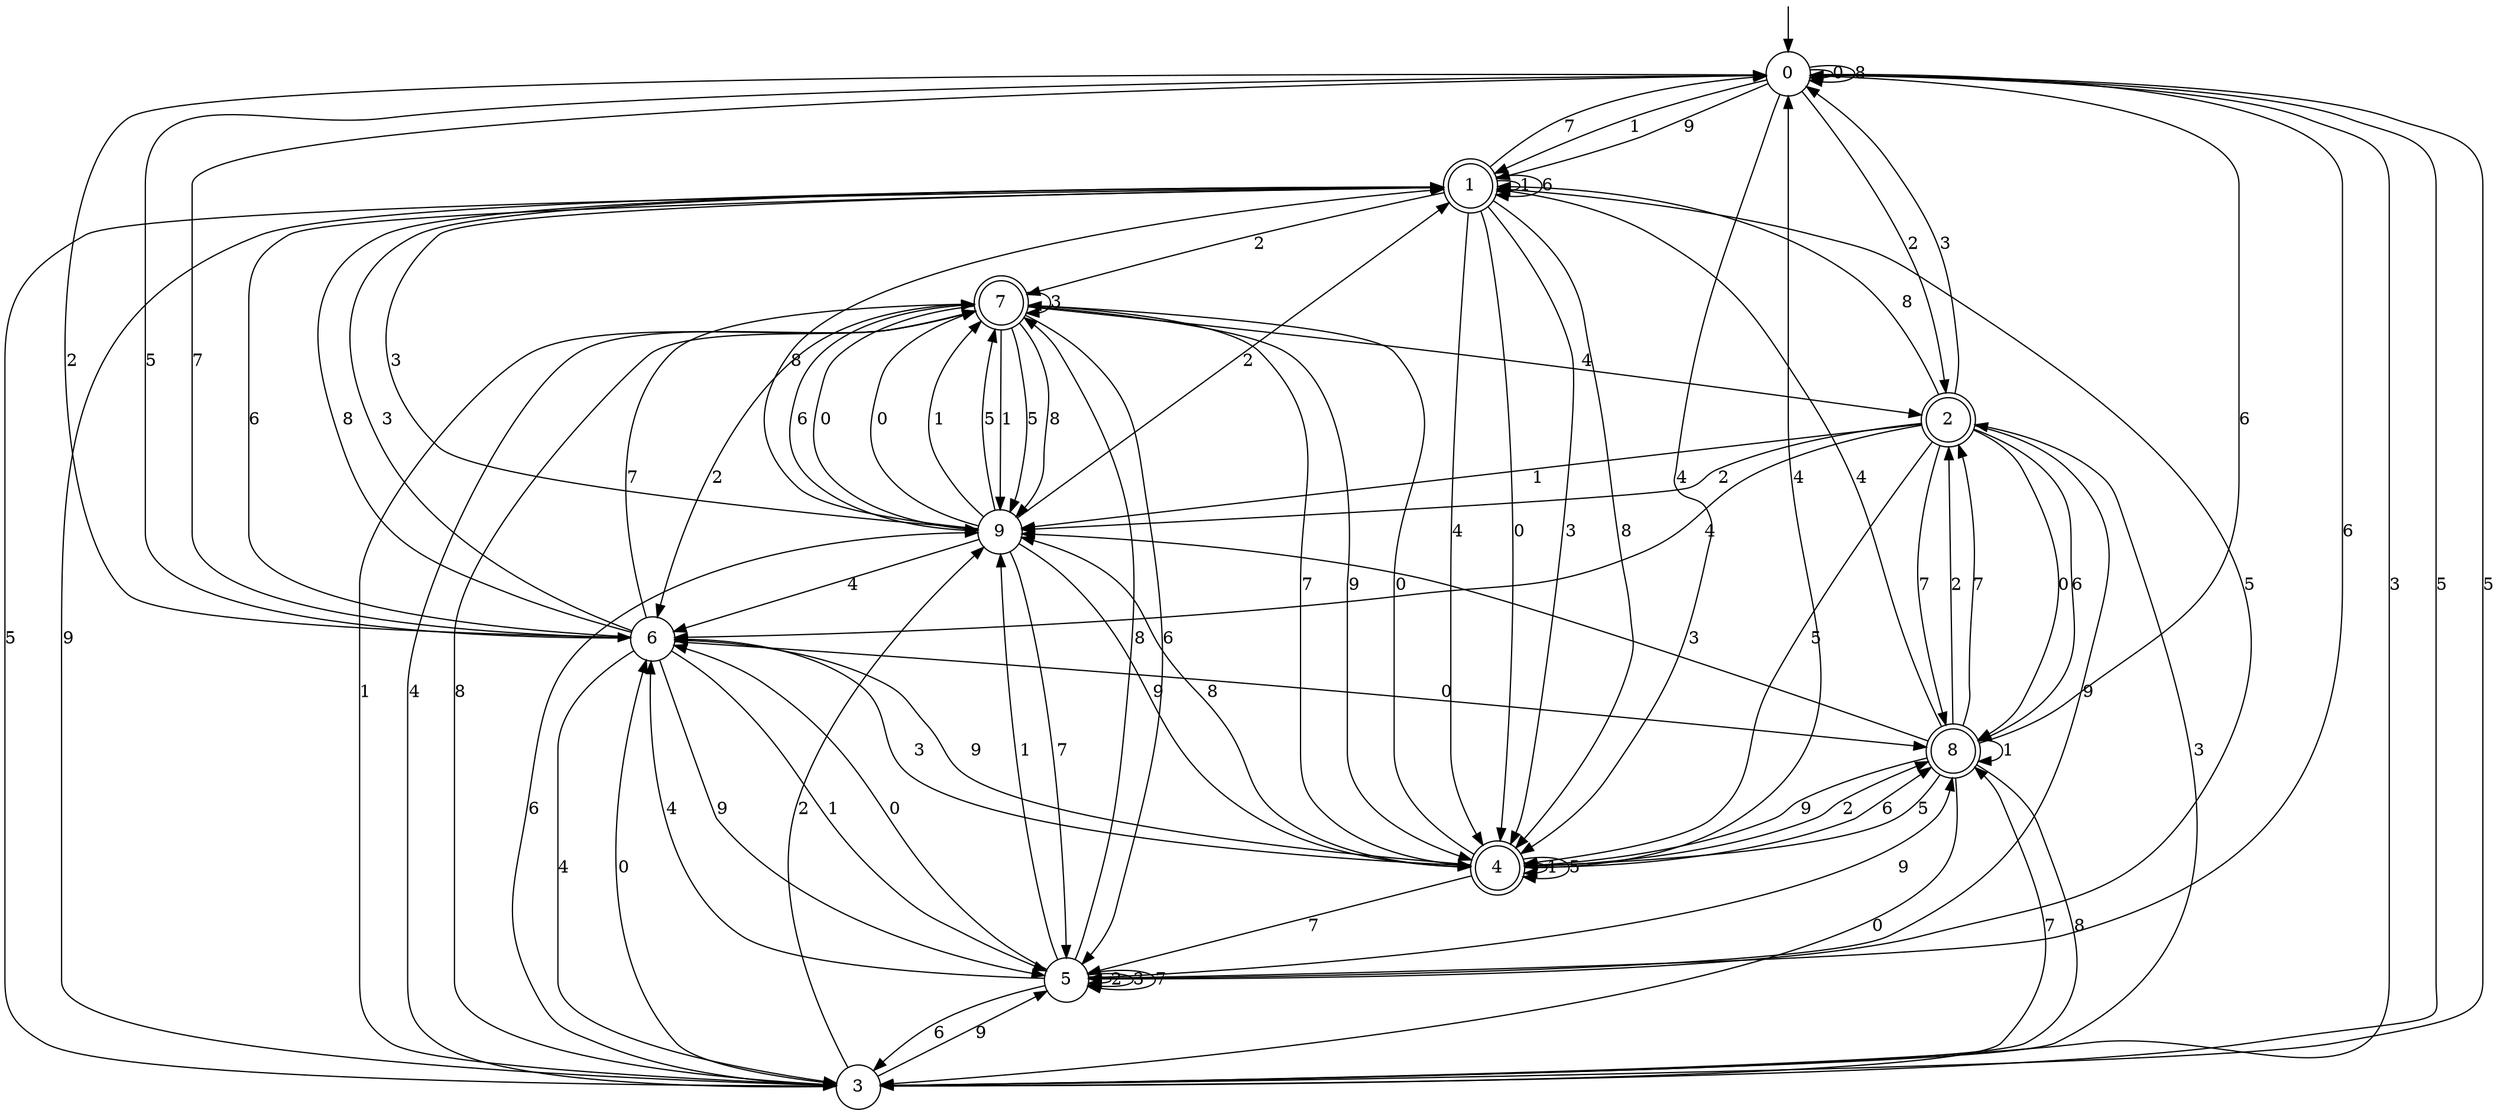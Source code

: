 digraph g {

	s0 [shape="circle" label="0"];
	s1 [shape="doublecircle" label="1"];
	s2 [shape="doublecircle" label="2"];
	s3 [shape="circle" label="3"];
	s4 [shape="doublecircle" label="4"];
	s5 [shape="circle" label="5"];
	s6 [shape="circle" label="6"];
	s7 [shape="doublecircle" label="7"];
	s8 [shape="doublecircle" label="8"];
	s9 [shape="circle" label="9"];
	s0 -> s0 [label="0"];
	s0 -> s1 [label="1"];
	s0 -> s2 [label="2"];
	s0 -> s3 [label="3"];
	s0 -> s4 [label="4"];
	s0 -> s3 [label="5"];
	s0 -> s5 [label="6"];
	s0 -> s6 [label="7"];
	s0 -> s0 [label="8"];
	s0 -> s1 [label="9"];
	s1 -> s4 [label="0"];
	s1 -> s1 [label="1"];
	s1 -> s7 [label="2"];
	s1 -> s4 [label="3"];
	s1 -> s4 [label="4"];
	s1 -> s3 [label="5"];
	s1 -> s1 [label="6"];
	s1 -> s0 [label="7"];
	s1 -> s4 [label="8"];
	s1 -> s3 [label="9"];
	s2 -> s8 [label="0"];
	s2 -> s9 [label="1"];
	s2 -> s9 [label="2"];
	s2 -> s0 [label="3"];
	s2 -> s6 [label="4"];
	s2 -> s4 [label="5"];
	s2 -> s8 [label="6"];
	s2 -> s8 [label="7"];
	s2 -> s1 [label="8"];
	s2 -> s5 [label="9"];
	s3 -> s6 [label="0"];
	s3 -> s7 [label="1"];
	s3 -> s9 [label="2"];
	s3 -> s2 [label="3"];
	s3 -> s7 [label="4"];
	s3 -> s0 [label="5"];
	s3 -> s9 [label="6"];
	s3 -> s8 [label="7"];
	s3 -> s7 [label="8"];
	s3 -> s5 [label="9"];
	s4 -> s7 [label="0"];
	s4 -> s4 [label="1"];
	s4 -> s8 [label="2"];
	s4 -> s6 [label="3"];
	s4 -> s0 [label="4"];
	s4 -> s4 [label="5"];
	s4 -> s8 [label="6"];
	s4 -> s5 [label="7"];
	s4 -> s9 [label="8"];
	s4 -> s6 [label="9"];
	s5 -> s6 [label="0"];
	s5 -> s9 [label="1"];
	s5 -> s5 [label="2"];
	s5 -> s5 [label="3"];
	s5 -> s6 [label="4"];
	s5 -> s1 [label="5"];
	s5 -> s3 [label="6"];
	s5 -> s5 [label="7"];
	s5 -> s7 [label="8"];
	s5 -> s8 [label="9"];
	s6 -> s8 [label="0"];
	s6 -> s5 [label="1"];
	s6 -> s0 [label="2"];
	s6 -> s1 [label="3"];
	s6 -> s3 [label="4"];
	s6 -> s0 [label="5"];
	s6 -> s1 [label="6"];
	s6 -> s7 [label="7"];
	s6 -> s1 [label="8"];
	s6 -> s5 [label="9"];
	s7 -> s9 [label="0"];
	s7 -> s9 [label="1"];
	s7 -> s6 [label="2"];
	s7 -> s7 [label="3"];
	s7 -> s2 [label="4"];
	s7 -> s9 [label="5"];
	s7 -> s5 [label="6"];
	s7 -> s4 [label="7"];
	s7 -> s9 [label="8"];
	s7 -> s4 [label="9"];
	s8 -> s3 [label="0"];
	s8 -> s8 [label="1"];
	s8 -> s2 [label="2"];
	s8 -> s9 [label="3"];
	s8 -> s1 [label="4"];
	s8 -> s4 [label="5"];
	s8 -> s0 [label="6"];
	s8 -> s2 [label="7"];
	s8 -> s3 [label="8"];
	s8 -> s4 [label="9"];
	s9 -> s7 [label="0"];
	s9 -> s7 [label="1"];
	s9 -> s1 [label="2"];
	s9 -> s1 [label="3"];
	s9 -> s6 [label="4"];
	s9 -> s7 [label="5"];
	s9 -> s7 [label="6"];
	s9 -> s5 [label="7"];
	s9 -> s1 [label="8"];
	s9 -> s4 [label="9"];

__start0 [label="" shape="none" width="0" height="0"];
__start0 -> s0;

}
